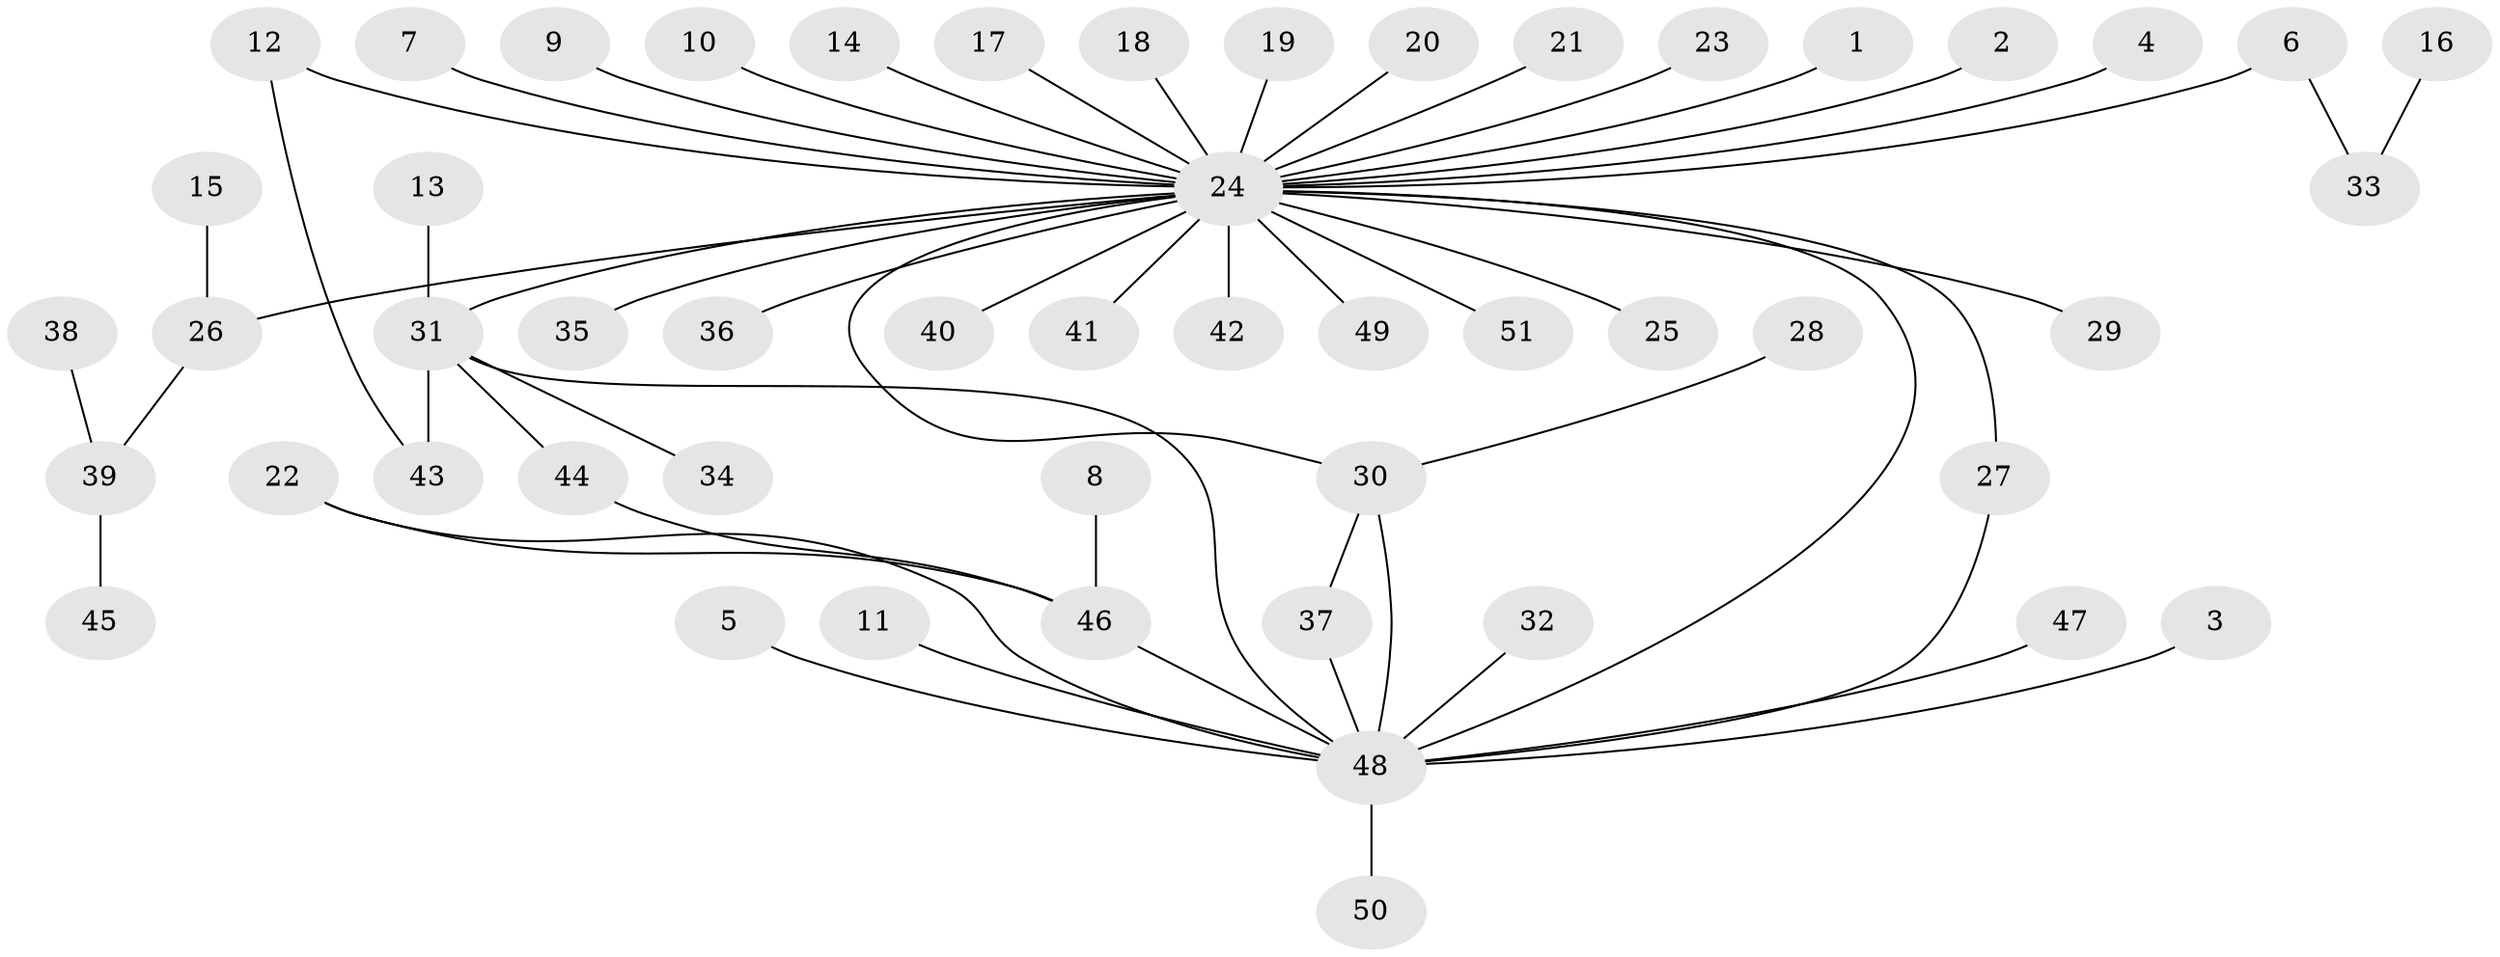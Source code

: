 // original degree distribution, {1: 0.6534653465346535, 33: 0.009900990099009901, 17: 0.009900990099009901, 2: 0.1485148514851485, 9: 0.009900990099009901, 5: 0.009900990099009901, 4: 0.04950495049504951, 3: 0.09900990099009901, 6: 0.009900990099009901}
// Generated by graph-tools (version 1.1) at 2025/01/03/09/25 03:01:48]
// undirected, 51 vertices, 57 edges
graph export_dot {
graph [start="1"]
  node [color=gray90,style=filled];
  1;
  2;
  3;
  4;
  5;
  6;
  7;
  8;
  9;
  10;
  11;
  12;
  13;
  14;
  15;
  16;
  17;
  18;
  19;
  20;
  21;
  22;
  23;
  24;
  25;
  26;
  27;
  28;
  29;
  30;
  31;
  32;
  33;
  34;
  35;
  36;
  37;
  38;
  39;
  40;
  41;
  42;
  43;
  44;
  45;
  46;
  47;
  48;
  49;
  50;
  51;
  1 -- 24 [weight=1.0];
  2 -- 24 [weight=1.0];
  3 -- 48 [weight=1.0];
  4 -- 24 [weight=1.0];
  5 -- 48 [weight=1.0];
  6 -- 24 [weight=1.0];
  6 -- 33 [weight=1.0];
  7 -- 24 [weight=1.0];
  8 -- 46 [weight=1.0];
  9 -- 24 [weight=1.0];
  10 -- 24 [weight=1.0];
  11 -- 48 [weight=1.0];
  12 -- 24 [weight=1.0];
  12 -- 43 [weight=1.0];
  13 -- 31 [weight=1.0];
  14 -- 24 [weight=1.0];
  15 -- 26 [weight=1.0];
  16 -- 33 [weight=1.0];
  17 -- 24 [weight=1.0];
  18 -- 24 [weight=1.0];
  19 -- 24 [weight=1.0];
  20 -- 24 [weight=1.0];
  21 -- 24 [weight=1.0];
  22 -- 46 [weight=1.0];
  22 -- 48 [weight=1.0];
  23 -- 24 [weight=1.0];
  24 -- 25 [weight=1.0];
  24 -- 26 [weight=1.0];
  24 -- 27 [weight=1.0];
  24 -- 29 [weight=1.0];
  24 -- 30 [weight=1.0];
  24 -- 31 [weight=1.0];
  24 -- 35 [weight=1.0];
  24 -- 36 [weight=1.0];
  24 -- 40 [weight=1.0];
  24 -- 41 [weight=1.0];
  24 -- 42 [weight=1.0];
  24 -- 48 [weight=1.0];
  24 -- 49 [weight=1.0];
  24 -- 51 [weight=1.0];
  26 -- 39 [weight=1.0];
  27 -- 48 [weight=1.0];
  28 -- 30 [weight=1.0];
  30 -- 37 [weight=1.0];
  30 -- 48 [weight=1.0];
  31 -- 34 [weight=1.0];
  31 -- 43 [weight=1.0];
  31 -- 44 [weight=1.0];
  31 -- 48 [weight=1.0];
  32 -- 48 [weight=1.0];
  37 -- 48 [weight=1.0];
  38 -- 39 [weight=1.0];
  39 -- 45 [weight=1.0];
  44 -- 46 [weight=1.0];
  46 -- 48 [weight=1.0];
  47 -- 48 [weight=1.0];
  48 -- 50 [weight=1.0];
}
